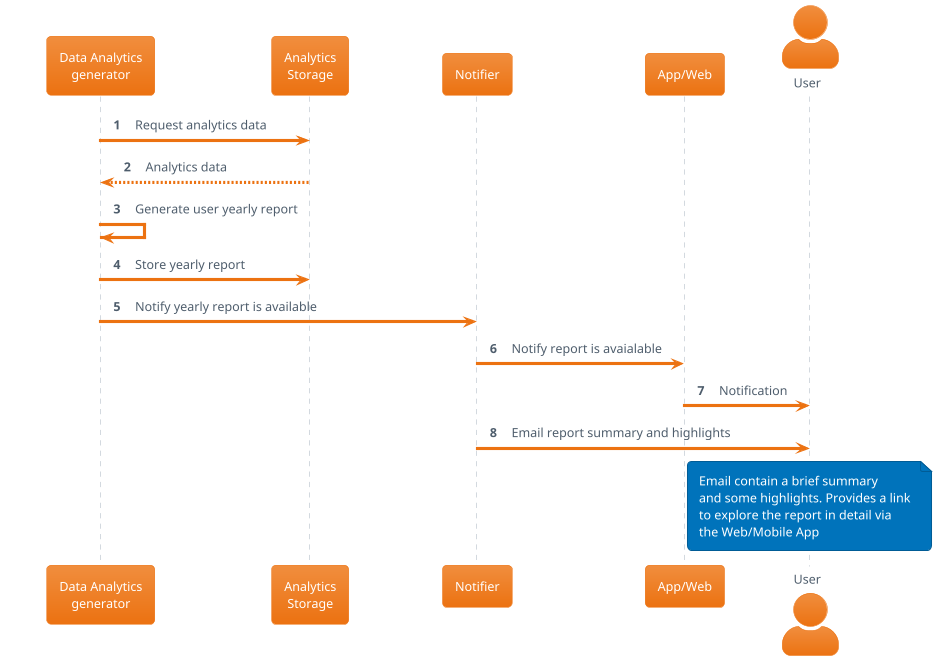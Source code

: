 @startuml yearly_report_notification
!theme aws-orange

skinparam BackgroundColor white
skinparam actorstyle awesome
autonumber 1

'participant "Mail\npoller" as mail_poller
'participant "Mail\nlistener" as mail_listener
'participant "Mail\nfilterer" as mail_filterer
'participant "Booking\ntracker" as booking_tracker
'participant "Agency\nconnector" agency_connector
'participant "GDS\nconnector" as gds_connector
'participant "Sharer" as sharer
'participant "Social Media\nconnector" as social_connector
'participant "Help\nGateway" as help_gateway
'participant "Data\nExporter" as data_exporter
'participant "Web" as web

participant "Data Analytics\ngenerator" as data_analytics_generator
participant "Analytics\nStorage" as analytics_storage
participant "Notifier" as notifier
participant "App/Web" as app
actor "User" as user

data_analytics_generator -> analytics_storage: Request analytics data
return  Analytics data
data_analytics_generator -> data_analytics_generator: Generate user yearly report
data_analytics_generator -> analytics_storage: Store yearly report
data_analytics_generator -> notifier: Notify yearly report is available
notifier -> app: Notify report is avaialable
app -> user: Notification
notifier -> user: Email report summary and highlights
note over user
    Email contain a brief summary
    and some highlights. Provides a link
    to explore the report in detail via
    the Web/Mobile App
end note


@enduml
